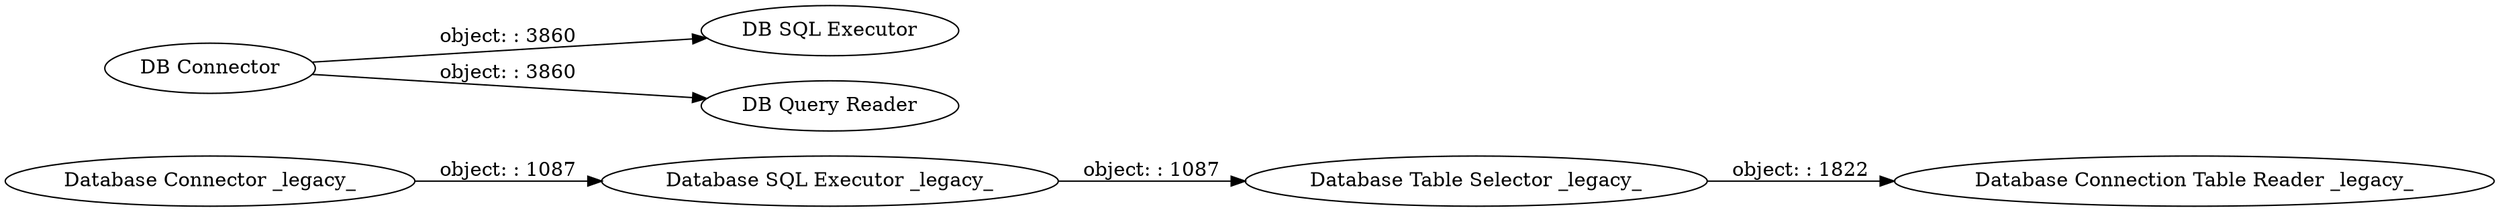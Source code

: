 digraph {
	"-8183305052939039984_1" [label="Database Connector _legacy_"]
	"-8183305052939039984_2" [label="Database SQL Executor _legacy_"]
	"-8183305052939039984_8" [label="DB SQL Executor"]
	"-8183305052939039984_3" [label="Database Table Selector _legacy_"]
	"-8183305052939039984_5" [label="DB Connector"]
	"-8183305052939039984_4" [label="Database Connection Table Reader _legacy_"]
	"-8183305052939039984_9" [label="DB Query Reader"]
	"-8183305052939039984_1" -> "-8183305052939039984_2" [label="object: : 1087"]
	"-8183305052939039984_2" -> "-8183305052939039984_3" [label="object: : 1087"]
	"-8183305052939039984_5" -> "-8183305052939039984_8" [label="object: : 3860"]
	"-8183305052939039984_5" -> "-8183305052939039984_9" [label="object: : 3860"]
	"-8183305052939039984_3" -> "-8183305052939039984_4" [label="object: : 1822"]
	rankdir=LR
}
